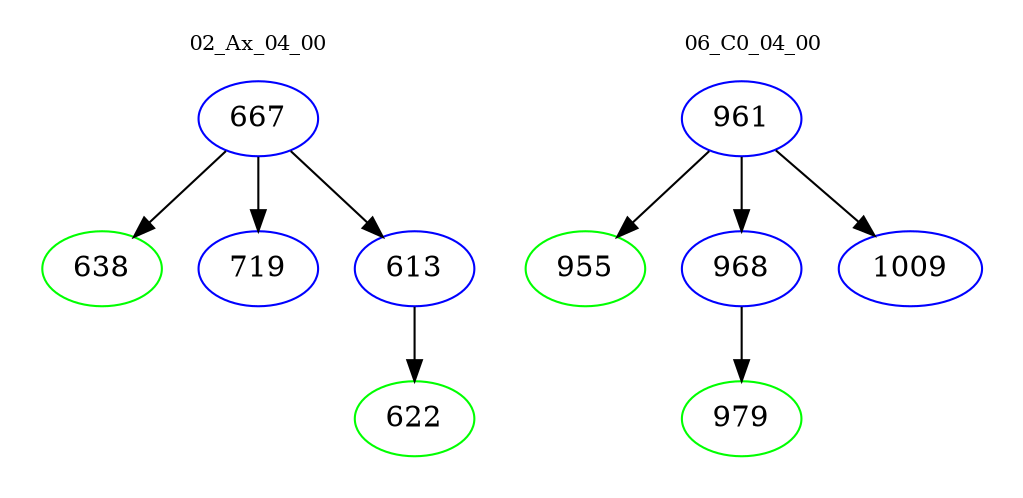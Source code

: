 digraph{
subgraph cluster_0 {
color = white
label = "02_Ax_04_00";
fontsize=10;
T0_667 [label="667", color="blue"]
T0_667 -> T0_638 [color="black"]
T0_638 [label="638", color="green"]
T0_667 -> T0_719 [color="black"]
T0_719 [label="719", color="blue"]
T0_667 -> T0_613 [color="black"]
T0_613 [label="613", color="blue"]
T0_613 -> T0_622 [color="black"]
T0_622 [label="622", color="green"]
}
subgraph cluster_1 {
color = white
label = "06_C0_04_00";
fontsize=10;
T1_961 [label="961", color="blue"]
T1_961 -> T1_955 [color="black"]
T1_955 [label="955", color="green"]
T1_961 -> T1_968 [color="black"]
T1_968 [label="968", color="blue"]
T1_968 -> T1_979 [color="black"]
T1_979 [label="979", color="green"]
T1_961 -> T1_1009 [color="black"]
T1_1009 [label="1009", color="blue"]
}
}
